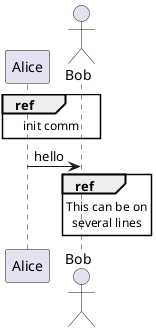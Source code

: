 @startuml
participant Alice
actor Bob

ref over Alice, Bob : init comm

Alice -> Bob : hello

ref over Bob
  This can be on
  several lines
end ref
@enduml
